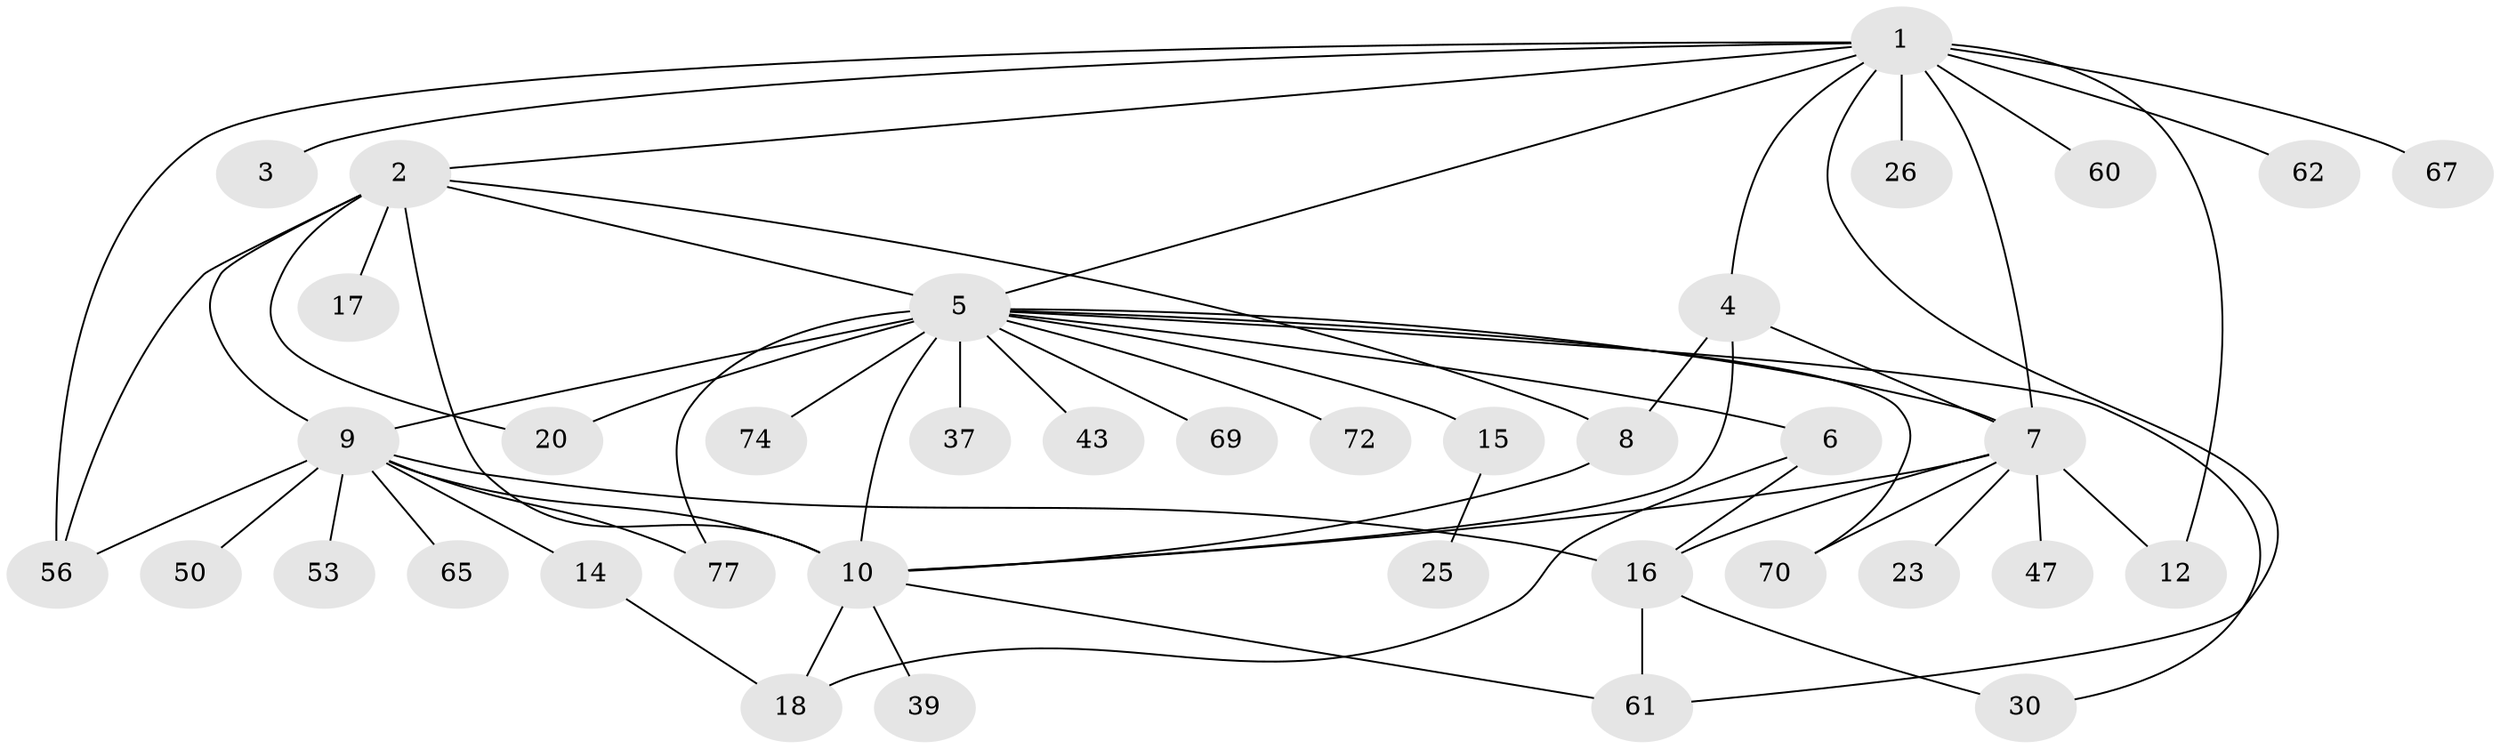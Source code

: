 // original degree distribution, {14: 0.025974025974025976, 12: 0.012987012987012988, 1: 0.4675324675324675, 4: 0.09090909090909091, 20: 0.012987012987012988, 3: 0.09090909090909091, 11: 0.012987012987012988, 13: 0.012987012987012988, 2: 0.23376623376623376, 7: 0.012987012987012988, 6: 0.025974025974025976}
// Generated by graph-tools (version 1.1) at 2025/14/03/09/25 04:14:45]
// undirected, 38 vertices, 60 edges
graph export_dot {
graph [start="1"]
  node [color=gray90,style=filled];
  1 [super="+32+21+13"];
  2 [super="+28+35"];
  3;
  4;
  5;
  6;
  7 [super="+11+24"];
  8 [super="+68"];
  9 [super="+57+40"];
  10 [super="+54+55+71+19+27+38+22"];
  12;
  14 [super="+45"];
  15;
  16 [super="+44+33"];
  17;
  18;
  20 [super="+52"];
  23;
  25;
  26;
  30;
  37;
  39 [super="+41"];
  43;
  47;
  50;
  53 [super="+58"];
  56 [super="+63"];
  60;
  61 [super="+76"];
  62;
  65;
  67;
  69;
  70;
  72;
  74;
  77;
  1 -- 2;
  1 -- 3;
  1 -- 4;
  1 -- 5;
  1 -- 12;
  1 -- 26;
  1 -- 60;
  1 -- 61;
  1 -- 62;
  1 -- 67;
  1 -- 7 [weight=2];
  1 -- 56;
  2 -- 5;
  2 -- 8;
  2 -- 9;
  2 -- 17;
  2 -- 20 [weight=2];
  2 -- 56 [weight=2];
  2 -- 10 [weight=2];
  4 -- 7;
  4 -- 8;
  4 -- 10;
  5 -- 6;
  5 -- 7;
  5 -- 9;
  5 -- 10 [weight=4];
  5 -- 15;
  5 -- 20;
  5 -- 30;
  5 -- 37;
  5 -- 43;
  5 -- 69;
  5 -- 70;
  5 -- 72;
  5 -- 74;
  5 -- 77;
  6 -- 16;
  6 -- 18;
  7 -- 16 [weight=2];
  7 -- 23;
  7 -- 47;
  7 -- 70;
  7 -- 12;
  7 -- 10;
  8 -- 10;
  9 -- 10 [weight=2];
  9 -- 14;
  9 -- 50;
  9 -- 53;
  9 -- 56;
  9 -- 65;
  9 -- 77;
  9 -- 16;
  10 -- 61;
  10 -- 39;
  10 -- 18;
  14 -- 18;
  15 -- 25;
  16 -- 30;
  16 -- 61;
}
